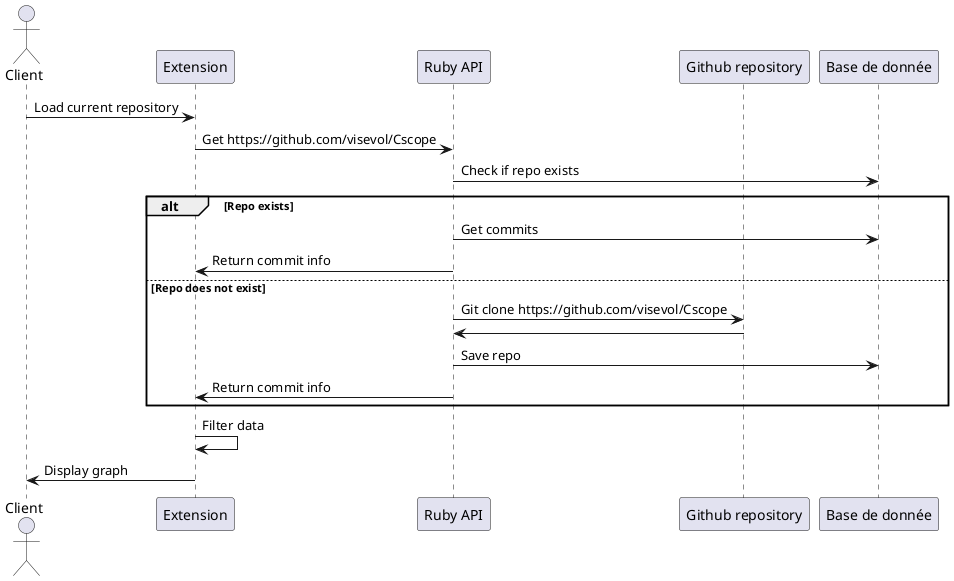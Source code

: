 @startuml
actor "Client" as Client
participant "Extension" as UI
participant "Ruby API" as API
participant "Github repository" as GR
participant "Base de donnée" as DB

Client -> UI : Load current repository  
UI -> API : Get https://github.com/visevol/Cscope
API -> DB : Check if repo exists
alt Repo exists
    API -> DB : Get commits
    API -> UI : Return commit info
else Repo does not exist
    API -> GR : Git clone https://github.com/visevol/Cscope
    GR -> API : 
    API -> DB : Save repo
    API -> UI : Return commit info
end
UI -> UI : Filter data
UI -> Client : Display graph
@enduml
